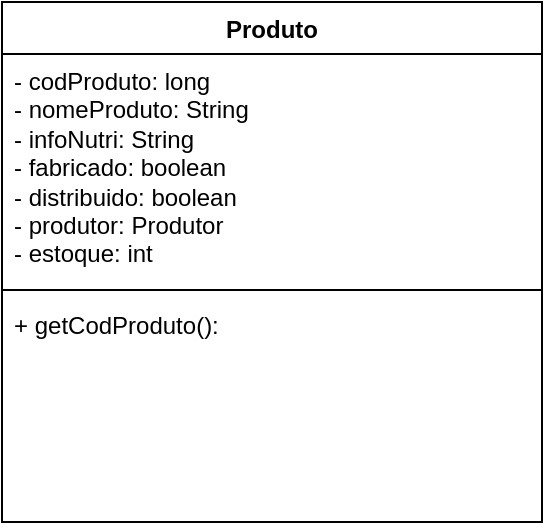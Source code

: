 <mxfile version="21.5.2" type="github">
  <diagram name="Página-1" id="trgVyaGOAGARNnxK2m3R">
    <mxGraphModel dx="880" dy="442" grid="1" gridSize="10" guides="1" tooltips="1" connect="1" arrows="1" fold="1" page="1" pageScale="1" pageWidth="827" pageHeight="1169" math="0" shadow="0">
      <root>
        <mxCell id="0" />
        <mxCell id="1" parent="0" />
        <mxCell id="4S8blp3XQvQkkuksVJ6E-1" value="Produto" style="swimlane;fontStyle=1;align=center;verticalAlign=top;childLayout=stackLayout;horizontal=1;startSize=26;horizontalStack=0;resizeParent=1;resizeParentMax=0;resizeLast=0;collapsible=1;marginBottom=0;whiteSpace=wrap;html=1;" vertex="1" parent="1">
          <mxGeometry x="210" y="100" width="270" height="260" as="geometry" />
        </mxCell>
        <mxCell id="4S8blp3XQvQkkuksVJ6E-2" value="&lt;div&gt;- codProduto: long&lt;/div&gt;&lt;div&gt;- nomeProduto: String&lt;/div&gt;&lt;div&gt;- infoNutri: String&lt;/div&gt;&lt;div&gt;- fabricado: boolean&lt;/div&gt;&lt;div&gt;- distribuido: boolean&lt;/div&gt;&lt;div&gt;- produtor: Produtor&lt;/div&gt;&lt;div&gt;- estoque: int&lt;br&gt;&lt;/div&gt;" style="text;strokeColor=none;fillColor=none;align=left;verticalAlign=top;spacingLeft=4;spacingRight=4;overflow=hidden;rotatable=0;points=[[0,0.5],[1,0.5]];portConstraint=eastwest;whiteSpace=wrap;html=1;" vertex="1" parent="4S8blp3XQvQkkuksVJ6E-1">
          <mxGeometry y="26" width="270" height="114" as="geometry" />
        </mxCell>
        <mxCell id="4S8blp3XQvQkkuksVJ6E-3" value="" style="line;strokeWidth=1;fillColor=none;align=left;verticalAlign=middle;spacingTop=-1;spacingLeft=3;spacingRight=3;rotatable=0;labelPosition=right;points=[];portConstraint=eastwest;strokeColor=inherit;" vertex="1" parent="4S8blp3XQvQkkuksVJ6E-1">
          <mxGeometry y="140" width="270" height="8" as="geometry" />
        </mxCell>
        <mxCell id="4S8blp3XQvQkkuksVJ6E-4" value="+ getCodProduto(): " style="text;strokeColor=none;fillColor=none;align=left;verticalAlign=top;spacingLeft=4;spacingRight=4;overflow=hidden;rotatable=0;points=[[0,0.5],[1,0.5]];portConstraint=eastwest;whiteSpace=wrap;html=1;" vertex="1" parent="4S8blp3XQvQkkuksVJ6E-1">
          <mxGeometry y="148" width="270" height="112" as="geometry" />
        </mxCell>
      </root>
    </mxGraphModel>
  </diagram>
</mxfile>
